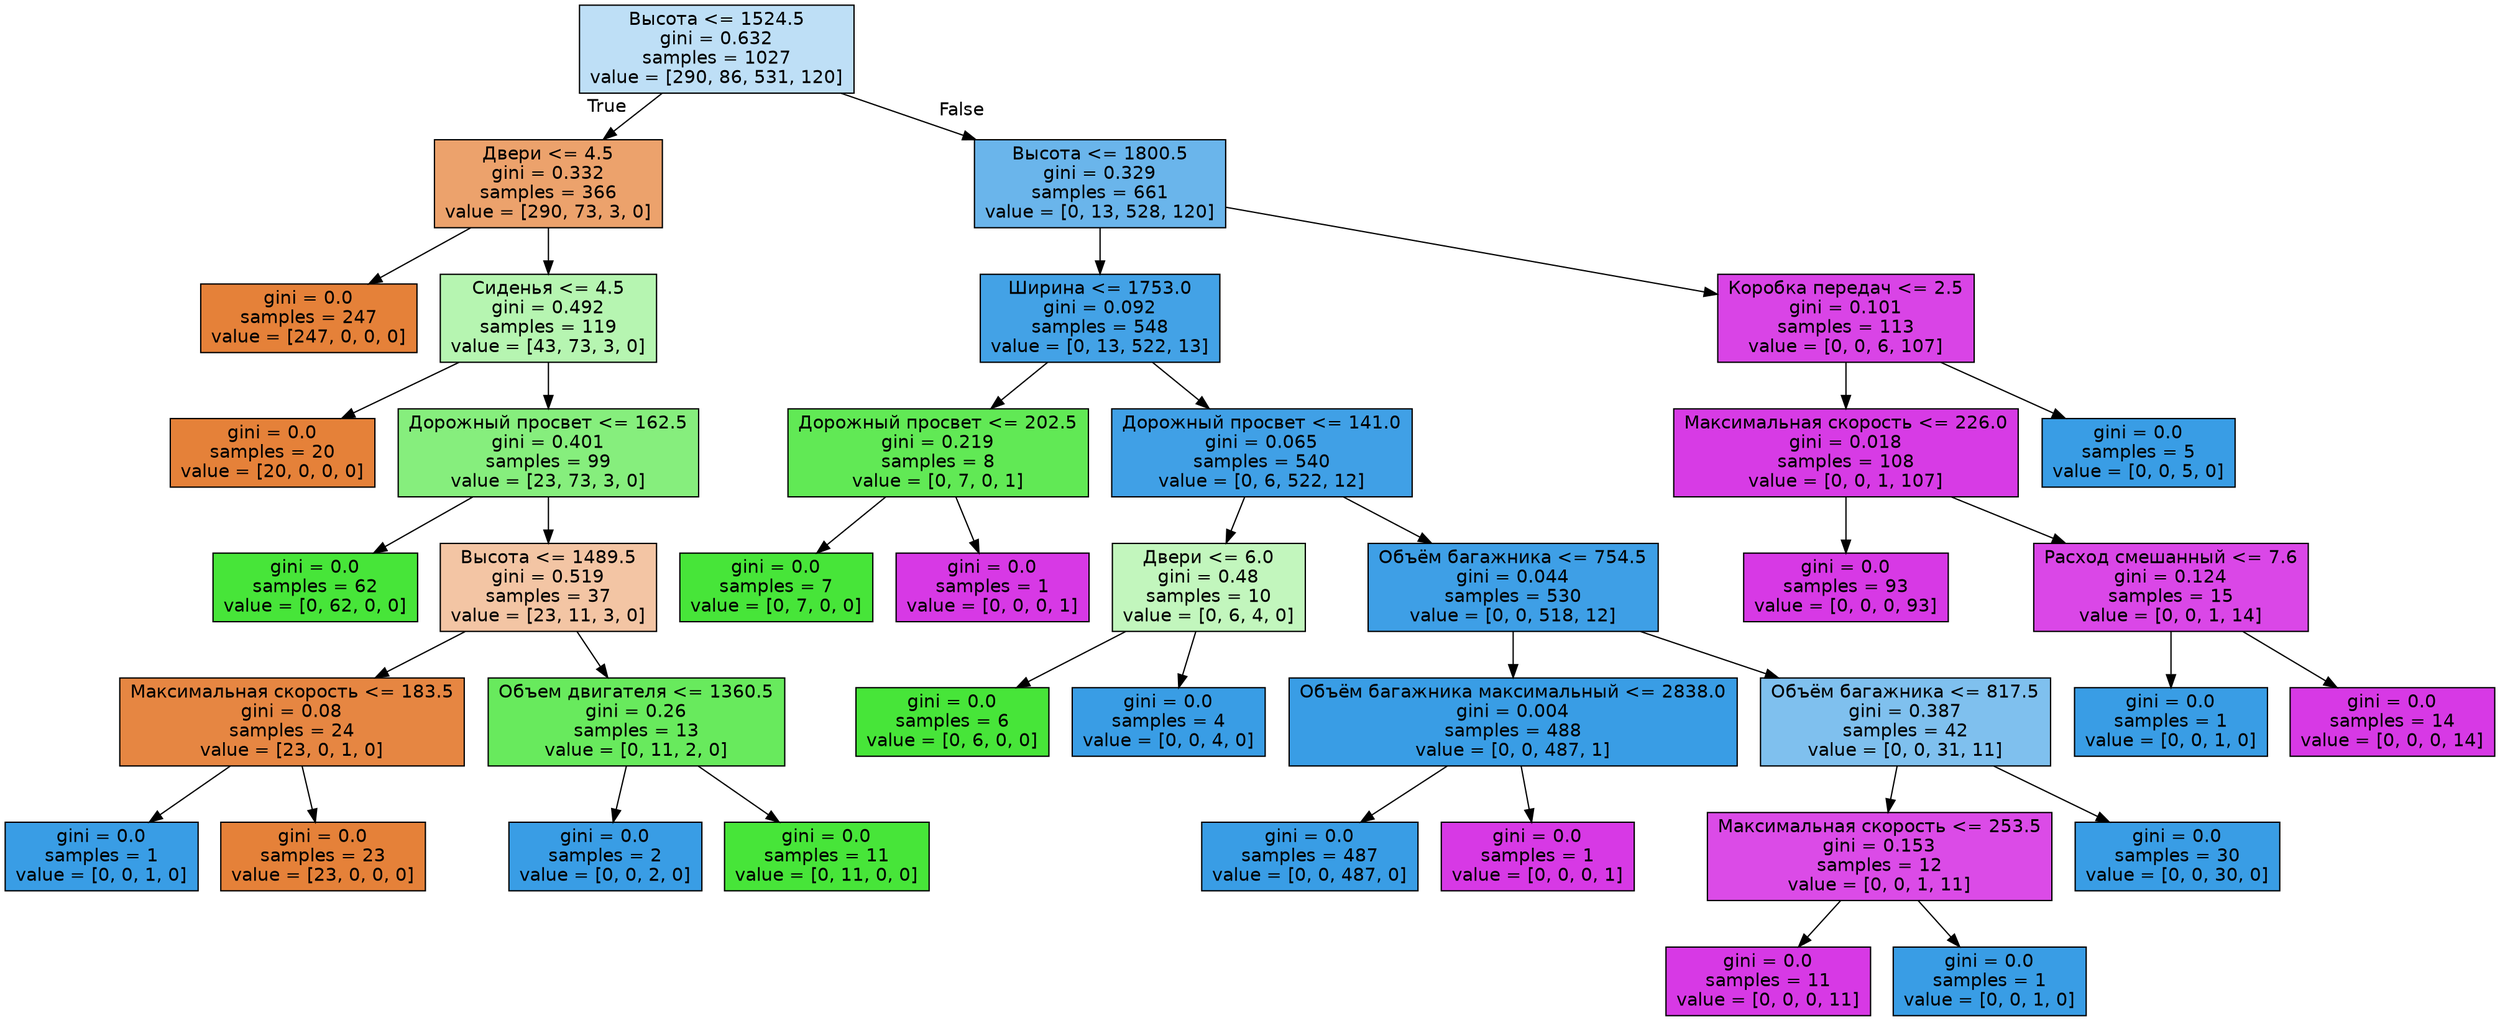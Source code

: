 digraph Tree {
node [shape=box, style="filled", color="black", fontname="helvetica"] ;
edge [fontname="helvetica"] ;
0 [label="Высота <= 1524.5\ngini = 0.632\nsamples = 1027\nvalue = [290, 86, 531, 120]", fillcolor="#bedff6"] ;
1 [label="Двери <= 4.5\ngini = 0.332\nsamples = 366\nvalue = [290, 73, 3, 0]", fillcolor="#eca26c"] ;
0 -> 1 [labeldistance=2.5, labelangle=45, headlabel="True"] ;
2 [label="gini = 0.0\nsamples = 247\nvalue = [247, 0, 0, 0]", fillcolor="#e58139"] ;
1 -> 2 ;
3 [label="Сиденья <= 4.5\ngini = 0.492\nsamples = 119\nvalue = [43, 73, 3, 0]", fillcolor="#b6f5b1"] ;
1 -> 3 ;
4 [label="gini = 0.0\nsamples = 20\nvalue = [20, 0, 0, 0]", fillcolor="#e58139"] ;
3 -> 4 ;
5 [label="Дорожный просвет <= 162.5\ngini = 0.401\nsamples = 99\nvalue = [23, 73, 3, 0]", fillcolor="#86ee7d"] ;
3 -> 5 ;
6 [label="gini = 0.0\nsamples = 62\nvalue = [0, 62, 0, 0]", fillcolor="#47e539"] ;
5 -> 6 ;
7 [label="Высота <= 1489.5\ngini = 0.519\nsamples = 37\nvalue = [23, 11, 3, 0]", fillcolor="#f3c5a4"] ;
5 -> 7 ;
8 [label="Максимальная скорость <= 183.5\ngini = 0.08\nsamples = 24\nvalue = [23, 0, 1, 0]", fillcolor="#e68642"] ;
7 -> 8 ;
9 [label="gini = 0.0\nsamples = 1\nvalue = [0, 0, 1, 0]", fillcolor="#399de5"] ;
8 -> 9 ;
10 [label="gini = 0.0\nsamples = 23\nvalue = [23, 0, 0, 0]", fillcolor="#e58139"] ;
8 -> 10 ;
11 [label="Объем двигателя <= 1360.5\ngini = 0.26\nsamples = 13\nvalue = [0, 11, 2, 0]", fillcolor="#68ea5d"] ;
7 -> 11 ;
12 [label="gini = 0.0\nsamples = 2\nvalue = [0, 0, 2, 0]", fillcolor="#399de5"] ;
11 -> 12 ;
13 [label="gini = 0.0\nsamples = 11\nvalue = [0, 11, 0, 0]", fillcolor="#47e539"] ;
11 -> 13 ;
14 [label="Высота <= 1800.5\ngini = 0.329\nsamples = 661\nvalue = [0, 13, 528, 120]", fillcolor="#6ab5eb"] ;
0 -> 14 [labeldistance=2.5, labelangle=-45, headlabel="False"] ;
15 [label="Ширина <= 1753.0\ngini = 0.092\nsamples = 548\nvalue = [0, 13, 522, 13]", fillcolor="#43a2e6"] ;
14 -> 15 ;
16 [label="Дорожный просвет <= 202.5\ngini = 0.219\nsamples = 8\nvalue = [0, 7, 0, 1]", fillcolor="#61e955"] ;
15 -> 16 ;
17 [label="gini = 0.0\nsamples = 7\nvalue = [0, 7, 0, 0]", fillcolor="#47e539"] ;
16 -> 17 ;
18 [label="gini = 0.0\nsamples = 1\nvalue = [0, 0, 0, 1]", fillcolor="#d739e5"] ;
16 -> 18 ;
19 [label="Дорожный просвет <= 141.0\ngini = 0.065\nsamples = 540\nvalue = [0, 6, 522, 12]", fillcolor="#40a0e6"] ;
15 -> 19 ;
20 [label="Двери <= 6.0\ngini = 0.48\nsamples = 10\nvalue = [0, 6, 4, 0]", fillcolor="#c2f6bd"] ;
19 -> 20 ;
21 [label="gini = 0.0\nsamples = 6\nvalue = [0, 6, 0, 0]", fillcolor="#47e539"] ;
20 -> 21 ;
22 [label="gini = 0.0\nsamples = 4\nvalue = [0, 0, 4, 0]", fillcolor="#399de5"] ;
20 -> 22 ;
23 [label="Объём багажника <= 754.5\ngini = 0.044\nsamples = 530\nvalue = [0, 0, 518, 12]", fillcolor="#3e9fe6"] ;
19 -> 23 ;
24 [label="Объём багажника максимальный <= 2838.0\ngini = 0.004\nsamples = 488\nvalue = [0, 0, 487, 1]", fillcolor="#399de5"] ;
23 -> 24 ;
25 [label="gini = 0.0\nsamples = 487\nvalue = [0, 0, 487, 0]", fillcolor="#399de5"] ;
24 -> 25 ;
26 [label="gini = 0.0\nsamples = 1\nvalue = [0, 0, 0, 1]", fillcolor="#d739e5"] ;
24 -> 26 ;
27 [label="Объём багажника <= 817.5\ngini = 0.387\nsamples = 42\nvalue = [0, 0, 31, 11]", fillcolor="#7fc0ee"] ;
23 -> 27 ;
28 [label="Максимальная скорость <= 253.5\ngini = 0.153\nsamples = 12\nvalue = [0, 0, 1, 11]", fillcolor="#db4be7"] ;
27 -> 28 ;
29 [label="gini = 0.0\nsamples = 11\nvalue = [0, 0, 0, 11]", fillcolor="#d739e5"] ;
28 -> 29 ;
30 [label="gini = 0.0\nsamples = 1\nvalue = [0, 0, 1, 0]", fillcolor="#399de5"] ;
28 -> 30 ;
31 [label="gini = 0.0\nsamples = 30\nvalue = [0, 0, 30, 0]", fillcolor="#399de5"] ;
27 -> 31 ;
32 [label="Коробка передач <= 2.5\ngini = 0.101\nsamples = 113\nvalue = [0, 0, 6, 107]", fillcolor="#d944e6"] ;
14 -> 32 ;
33 [label="Максимальная скорость <= 226.0\ngini = 0.018\nsamples = 108\nvalue = [0, 0, 1, 107]", fillcolor="#d73be5"] ;
32 -> 33 ;
34 [label="gini = 0.0\nsamples = 93\nvalue = [0, 0, 0, 93]", fillcolor="#d739e5"] ;
33 -> 34 ;
35 [label="Расход смешанный <= 7.6\ngini = 0.124\nsamples = 15\nvalue = [0, 0, 1, 14]", fillcolor="#da47e7"] ;
33 -> 35 ;
36 [label="gini = 0.0\nsamples = 1\nvalue = [0, 0, 1, 0]", fillcolor="#399de5"] ;
35 -> 36 ;
37 [label="gini = 0.0\nsamples = 14\nvalue = [0, 0, 0, 14]", fillcolor="#d739e5"] ;
35 -> 37 ;
38 [label="gini = 0.0\nsamples = 5\nvalue = [0, 0, 5, 0]", fillcolor="#399de5"] ;
32 -> 38 ;
}
